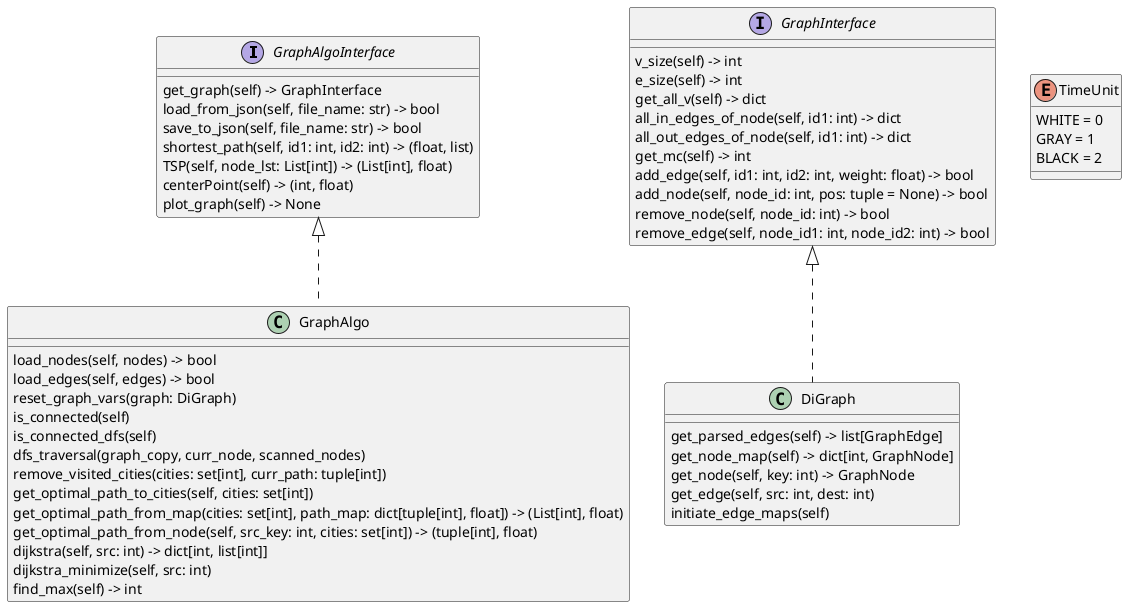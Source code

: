 @startuml
'https://plantuml.com/class-diagram

interface GraphAlgoInterface {

 get_graph(self) -> GraphInterface
 load_from_json(self, file_name: str) -> bool
 save_to_json(self, file_name: str) -> bool
 shortest_path(self, id1: int, id2: int) -> (float, list)
 TSP(self, node_lst: List[int]) -> (List[int], float)
 centerPoint(self) -> (int, float)
 plot_graph(self) -> None

}

interface GraphInterface {

 v_size(self) -> int
 e_size(self) -> int
 get_all_v(self) -> dict
 all_in_edges_of_node(self, id1: int) -> dict
 all_out_edges_of_node(self, id1: int) -> dict
 get_mc(self) -> int
 add_edge(self, id1: int, id2: int, weight: float) -> bool
 add_node(self, node_id: int, pos: tuple = None) -> bool
 remove_node(self, node_id: int) -> bool
 remove_edge(self, node_id1: int, node_id2: int) -> bool

}

class GraphAlgo implements GraphAlgoInterface{
 load_nodes(self, nodes) -> bool
 load_edges(self, edges) -> bool
 reset_graph_vars(graph: DiGraph)
 is_connected(self)
 is_connected_dfs(self)
 dfs_traversal(graph_copy, curr_node, scanned_nodes)
 remove_visited_cities(cities: set[int], curr_path: tuple[int])
 get_optimal_path_to_cities(self, cities: set[int])
 get_optimal_path_from_map(cities: set[int], path_map: dict[tuple[int], float]) -> (List[int], float)
 get_optimal_path_from_node(self, src_key: int, cities: set[int]) -> (tuple[int], float)
 dijkstra(self, src: int) -> dict[int, list[int]]
 dijkstra_minimize(self, src: int)
 find_max(self) -> int
}

class DiGraph implements GraphInterface{
  get_parsed_edges(self) -> list[GraphEdge]
  get_node_map(self) -> dict[int, GraphNode]
  get_node(self, key: int) -> GraphNode
  get_edge(self, src: int, dest: int)
  initiate_edge_maps(self)
}

enum TimeUnit {
    WHITE = 0
    GRAY = 1
    BLACK = 2
}



@enduml